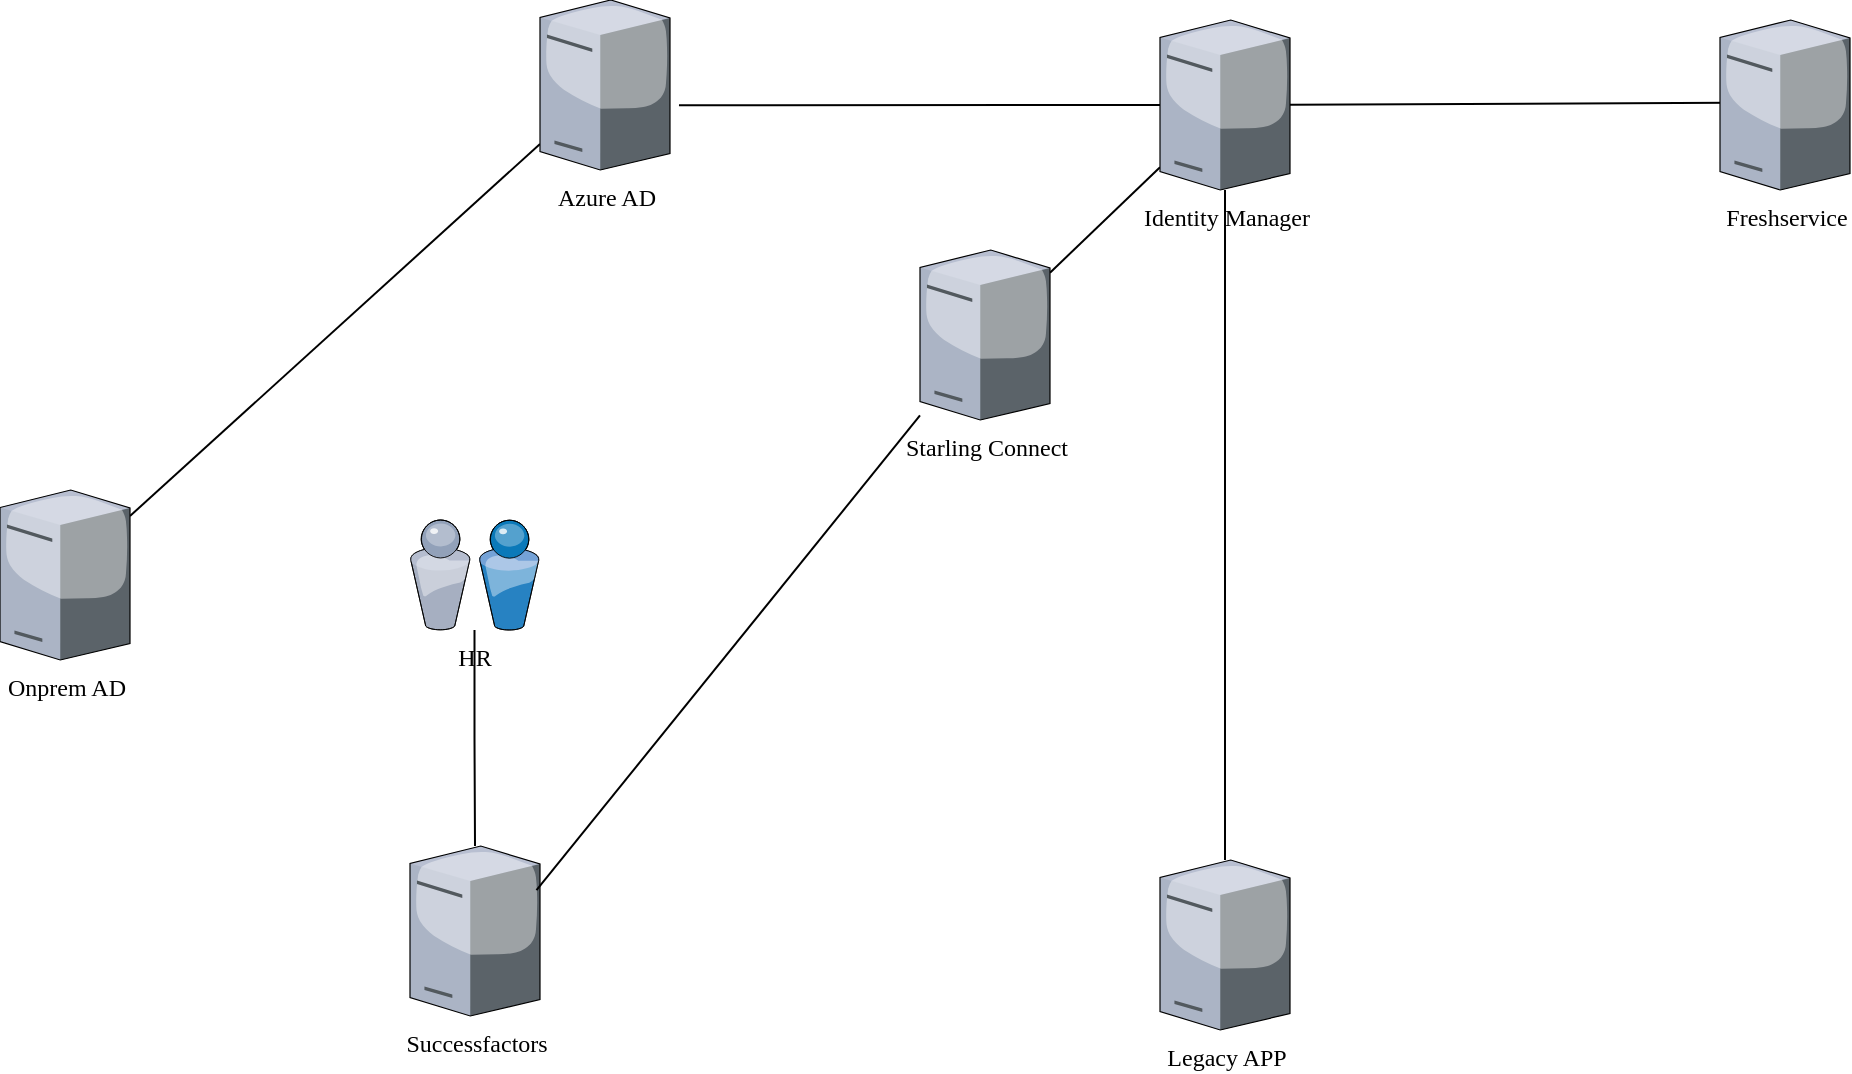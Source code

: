 <mxfile version="20.8.10" type="github">
  <diagram name="Page-1" id="822b0af5-4adb-64df-f703-e8dfc1f81529">
    <mxGraphModel dx="1193" dy="693" grid="1" gridSize="10" guides="1" tooltips="1" connect="1" arrows="1" fold="1" page="1" pageScale="1" pageWidth="1100" pageHeight="850" background="none" math="0" shadow="0">
      <root>
        <mxCell id="0" />
        <mxCell id="1" parent="0" />
        <mxCell id="NdZSr1G4noLOjjENrpv1-4" value="" style="edgeStyle=orthogonalEdgeStyle;rounded=0;orthogonalLoop=1;jettySize=auto;html=1;endArrow=none;endFill=0;" edge="1" parent="1" source="7d933b09d9755ecc-6" target="7d933b09d9755ecc-9">
          <mxGeometry relative="1" as="geometry" />
        </mxCell>
        <mxCell id="7d933b09d9755ecc-6" value="HR" style="verticalLabelPosition=bottom;aspect=fixed;html=1;verticalAlign=top;strokeColor=none;shape=mxgraph.citrix.users;rounded=0;shadow=0;comic=0;fontFamily=Verdana;" parent="1" vertex="1">
          <mxGeometry x="305" y="330" width="64.5" height="55" as="geometry" />
        </mxCell>
        <mxCell id="7d933b09d9755ecc-9" value="Successfactors" style="verticalLabelPosition=bottom;aspect=fixed;html=1;verticalAlign=top;strokeColor=none;shape=mxgraph.citrix.tower_server;rounded=0;shadow=0;comic=0;fontFamily=Verdana;" parent="1" vertex="1">
          <mxGeometry x="305" y="493" width="65" height="85" as="geometry" />
        </mxCell>
        <mxCell id="NdZSr1G4noLOjjENrpv1-19" style="edgeStyle=none;rounded=0;orthogonalLoop=1;jettySize=auto;html=1;endArrow=none;endFill=0;" edge="1" parent="1" source="NdZSr1G4noLOjjENrpv1-6" target="NdZSr1G4noLOjjENrpv1-18">
          <mxGeometry relative="1" as="geometry" />
        </mxCell>
        <mxCell id="NdZSr1G4noLOjjENrpv1-6" value="Azure AD" style="verticalLabelPosition=bottom;aspect=fixed;html=1;verticalAlign=top;strokeColor=none;shape=mxgraph.citrix.tower_server;rounded=0;shadow=0;comic=0;fontFamily=Verdana;" vertex="1" parent="1">
          <mxGeometry x="370" y="70" width="65" height="85" as="geometry" />
        </mxCell>
        <mxCell id="NdZSr1G4noLOjjENrpv1-12" style="edgeStyle=none;rounded=0;orthogonalLoop=1;jettySize=auto;html=1;entryX=1.069;entryY=0.619;entryDx=0;entryDy=0;entryPerimeter=0;endArrow=none;endFill=0;" edge="1" parent="1" source="NdZSr1G4noLOjjENrpv1-7" target="NdZSr1G4noLOjjENrpv1-6">
          <mxGeometry relative="1" as="geometry" />
        </mxCell>
        <mxCell id="NdZSr1G4noLOjjENrpv1-13" style="edgeStyle=none;rounded=0;orthogonalLoop=1;jettySize=auto;html=1;entryX=0.069;entryY=0.487;entryDx=0;entryDy=0;entryPerimeter=0;endArrow=none;endFill=0;" edge="1" parent="1" source="NdZSr1G4noLOjjENrpv1-7" target="NdZSr1G4noLOjjENrpv1-9">
          <mxGeometry relative="1" as="geometry" />
        </mxCell>
        <mxCell id="NdZSr1G4noLOjjENrpv1-14" style="edgeStyle=none;rounded=0;orthogonalLoop=1;jettySize=auto;html=1;endArrow=none;endFill=0;" edge="1" parent="1" source="NdZSr1G4noLOjjENrpv1-7" target="NdZSr1G4noLOjjENrpv1-8">
          <mxGeometry relative="1" as="geometry" />
        </mxCell>
        <mxCell id="NdZSr1G4noLOjjENrpv1-16" style="edgeStyle=none;rounded=0;orthogonalLoop=1;jettySize=auto;html=1;endArrow=none;endFill=0;" edge="1" parent="1" source="NdZSr1G4noLOjjENrpv1-7" target="NdZSr1G4noLOjjENrpv1-10">
          <mxGeometry relative="1" as="geometry" />
        </mxCell>
        <mxCell id="NdZSr1G4noLOjjENrpv1-7" value="Identity Manager" style="verticalLabelPosition=bottom;aspect=fixed;html=1;verticalAlign=top;strokeColor=none;shape=mxgraph.citrix.tower_server;rounded=0;shadow=0;comic=0;fontFamily=Verdana;" vertex="1" parent="1">
          <mxGeometry x="680" y="80" width="65" height="85" as="geometry" />
        </mxCell>
        <mxCell id="NdZSr1G4noLOjjENrpv1-15" style="edgeStyle=none;rounded=0;orthogonalLoop=1;jettySize=auto;html=1;entryX=0.973;entryY=0.26;entryDx=0;entryDy=0;entryPerimeter=0;endArrow=none;endFill=0;" edge="1" parent="1" source="NdZSr1G4noLOjjENrpv1-8" target="7d933b09d9755ecc-9">
          <mxGeometry relative="1" as="geometry" />
        </mxCell>
        <mxCell id="NdZSr1G4noLOjjENrpv1-8" value="Starling Connect" style="verticalLabelPosition=bottom;aspect=fixed;html=1;verticalAlign=top;strokeColor=none;shape=mxgraph.citrix.tower_server;rounded=0;shadow=0;comic=0;fontFamily=Verdana;" vertex="1" parent="1">
          <mxGeometry x="560" y="195" width="65" height="85" as="geometry" />
        </mxCell>
        <mxCell id="NdZSr1G4noLOjjENrpv1-9" value="Freshservice" style="verticalLabelPosition=bottom;aspect=fixed;html=1;verticalAlign=top;strokeColor=none;shape=mxgraph.citrix.tower_server;rounded=0;shadow=0;comic=0;fontFamily=Verdana;" vertex="1" parent="1">
          <mxGeometry x="960" y="80" width="65" height="85" as="geometry" />
        </mxCell>
        <mxCell id="NdZSr1G4noLOjjENrpv1-10" value="Legacy APP" style="verticalLabelPosition=bottom;aspect=fixed;html=1;verticalAlign=top;strokeColor=none;shape=mxgraph.citrix.tower_server;rounded=0;shadow=0;comic=0;fontFamily=Verdana;" vertex="1" parent="1">
          <mxGeometry x="680" y="500" width="65" height="85" as="geometry" />
        </mxCell>
        <mxCell id="NdZSr1G4noLOjjENrpv1-18" value="Onprem AD" style="verticalLabelPosition=bottom;aspect=fixed;html=1;verticalAlign=top;strokeColor=none;shape=mxgraph.citrix.tower_server;rounded=0;shadow=0;comic=0;fontFamily=Verdana;" vertex="1" parent="1">
          <mxGeometry x="100" y="315" width="65" height="85" as="geometry" />
        </mxCell>
      </root>
    </mxGraphModel>
  </diagram>
</mxfile>
